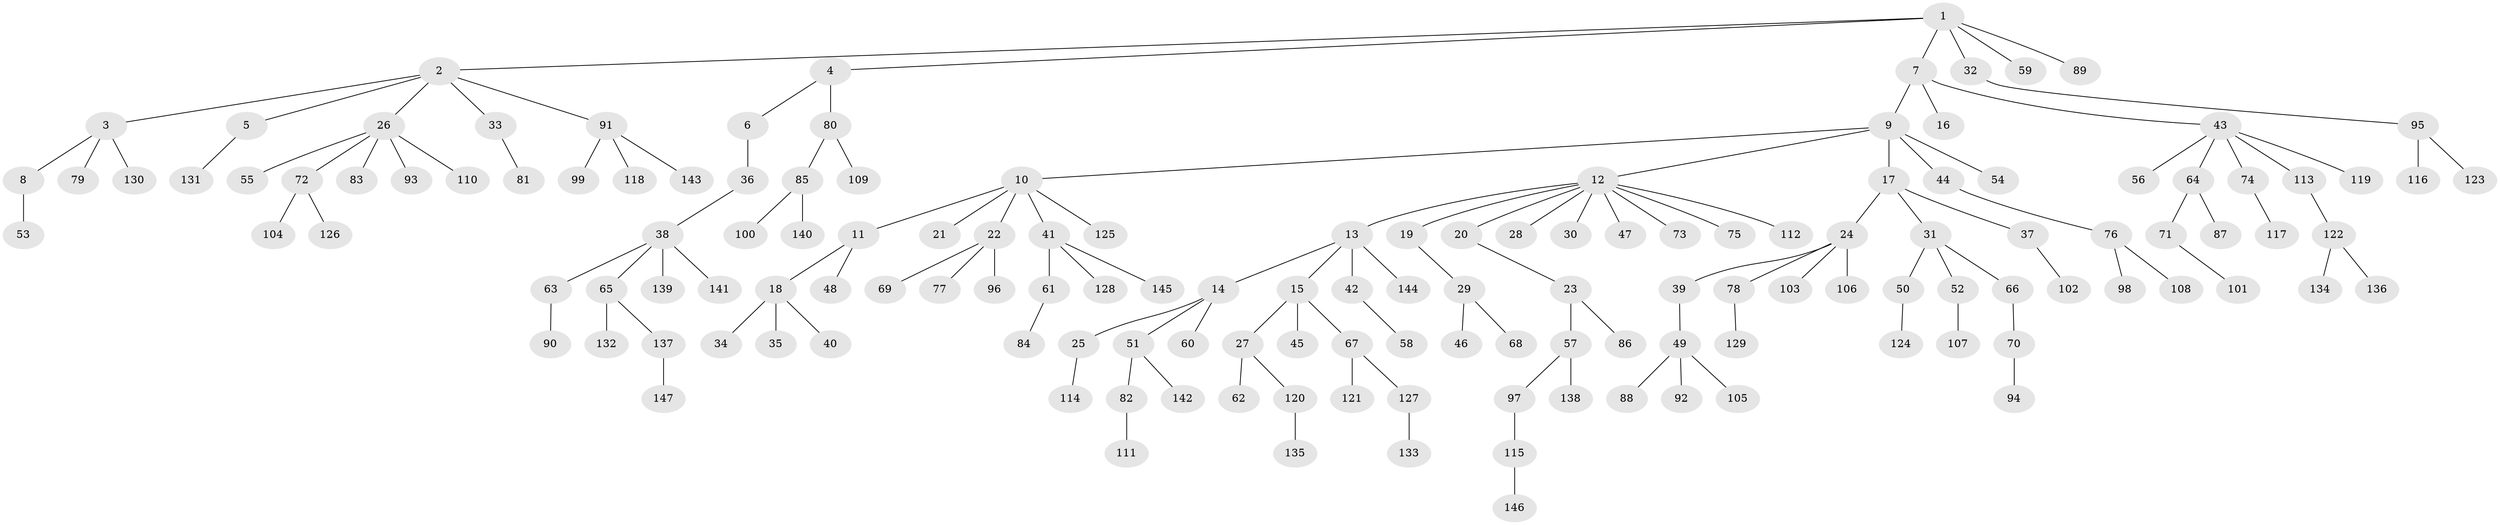 // Generated by graph-tools (version 1.1) at 2025/11/02/27/25 16:11:26]
// undirected, 147 vertices, 146 edges
graph export_dot {
graph [start="1"]
  node [color=gray90,style=filled];
  1;
  2;
  3;
  4;
  5;
  6;
  7;
  8;
  9;
  10;
  11;
  12;
  13;
  14;
  15;
  16;
  17;
  18;
  19;
  20;
  21;
  22;
  23;
  24;
  25;
  26;
  27;
  28;
  29;
  30;
  31;
  32;
  33;
  34;
  35;
  36;
  37;
  38;
  39;
  40;
  41;
  42;
  43;
  44;
  45;
  46;
  47;
  48;
  49;
  50;
  51;
  52;
  53;
  54;
  55;
  56;
  57;
  58;
  59;
  60;
  61;
  62;
  63;
  64;
  65;
  66;
  67;
  68;
  69;
  70;
  71;
  72;
  73;
  74;
  75;
  76;
  77;
  78;
  79;
  80;
  81;
  82;
  83;
  84;
  85;
  86;
  87;
  88;
  89;
  90;
  91;
  92;
  93;
  94;
  95;
  96;
  97;
  98;
  99;
  100;
  101;
  102;
  103;
  104;
  105;
  106;
  107;
  108;
  109;
  110;
  111;
  112;
  113;
  114;
  115;
  116;
  117;
  118;
  119;
  120;
  121;
  122;
  123;
  124;
  125;
  126;
  127;
  128;
  129;
  130;
  131;
  132;
  133;
  134;
  135;
  136;
  137;
  138;
  139;
  140;
  141;
  142;
  143;
  144;
  145;
  146;
  147;
  1 -- 2;
  1 -- 4;
  1 -- 7;
  1 -- 32;
  1 -- 59;
  1 -- 89;
  2 -- 3;
  2 -- 5;
  2 -- 26;
  2 -- 33;
  2 -- 91;
  3 -- 8;
  3 -- 79;
  3 -- 130;
  4 -- 6;
  4 -- 80;
  5 -- 131;
  6 -- 36;
  7 -- 9;
  7 -- 16;
  7 -- 43;
  8 -- 53;
  9 -- 10;
  9 -- 12;
  9 -- 17;
  9 -- 44;
  9 -- 54;
  10 -- 11;
  10 -- 21;
  10 -- 22;
  10 -- 41;
  10 -- 125;
  11 -- 18;
  11 -- 48;
  12 -- 13;
  12 -- 19;
  12 -- 20;
  12 -- 28;
  12 -- 30;
  12 -- 47;
  12 -- 73;
  12 -- 75;
  12 -- 112;
  13 -- 14;
  13 -- 15;
  13 -- 42;
  13 -- 144;
  14 -- 25;
  14 -- 51;
  14 -- 60;
  15 -- 27;
  15 -- 45;
  15 -- 67;
  17 -- 24;
  17 -- 31;
  17 -- 37;
  18 -- 34;
  18 -- 35;
  18 -- 40;
  19 -- 29;
  20 -- 23;
  22 -- 69;
  22 -- 77;
  22 -- 96;
  23 -- 57;
  23 -- 86;
  24 -- 39;
  24 -- 78;
  24 -- 103;
  24 -- 106;
  25 -- 114;
  26 -- 55;
  26 -- 72;
  26 -- 83;
  26 -- 93;
  26 -- 110;
  27 -- 62;
  27 -- 120;
  29 -- 46;
  29 -- 68;
  31 -- 50;
  31 -- 52;
  31 -- 66;
  32 -- 95;
  33 -- 81;
  36 -- 38;
  37 -- 102;
  38 -- 63;
  38 -- 65;
  38 -- 139;
  38 -- 141;
  39 -- 49;
  41 -- 61;
  41 -- 128;
  41 -- 145;
  42 -- 58;
  43 -- 56;
  43 -- 64;
  43 -- 74;
  43 -- 113;
  43 -- 119;
  44 -- 76;
  49 -- 88;
  49 -- 92;
  49 -- 105;
  50 -- 124;
  51 -- 82;
  51 -- 142;
  52 -- 107;
  57 -- 97;
  57 -- 138;
  61 -- 84;
  63 -- 90;
  64 -- 71;
  64 -- 87;
  65 -- 132;
  65 -- 137;
  66 -- 70;
  67 -- 121;
  67 -- 127;
  70 -- 94;
  71 -- 101;
  72 -- 104;
  72 -- 126;
  74 -- 117;
  76 -- 98;
  76 -- 108;
  78 -- 129;
  80 -- 85;
  80 -- 109;
  82 -- 111;
  85 -- 100;
  85 -- 140;
  91 -- 99;
  91 -- 118;
  91 -- 143;
  95 -- 116;
  95 -- 123;
  97 -- 115;
  113 -- 122;
  115 -- 146;
  120 -- 135;
  122 -- 134;
  122 -- 136;
  127 -- 133;
  137 -- 147;
}
